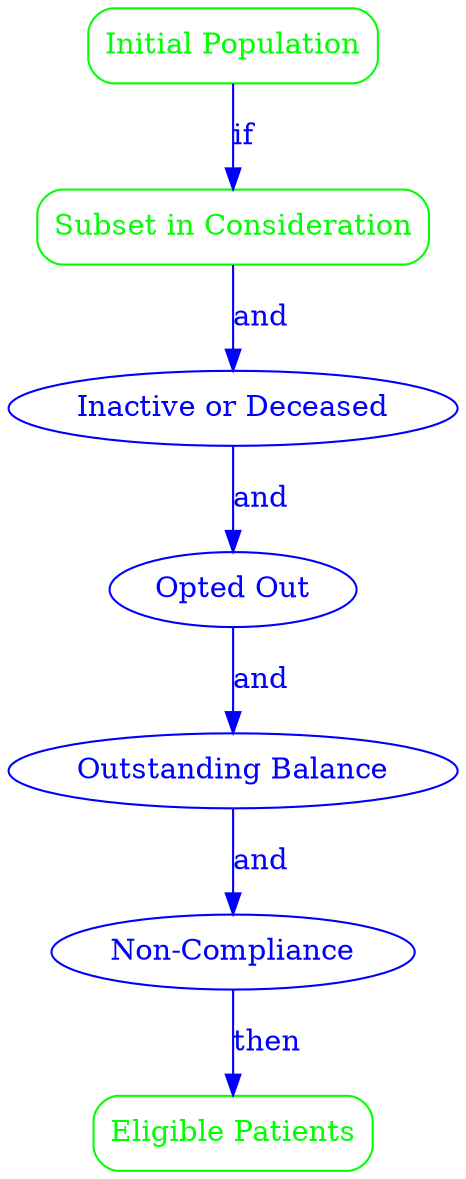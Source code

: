 digraph {
    rankdir=TB;

    InitialPopulation [label="Initial Population", shape=box, style=rounded, color=green, fontcolor=green, comment="The initial population includes all patients registered within the healthcare facility's electronic health record (EHR) system who have an active status and are eligible for scheduling appointments."];
    SubsetConsideration [label="Subset in Consideration", shape=box, style=rounded, color=green, fontcolor=green, comment="The subset in consideration consists of patients from the initial population who have requested an appointment or have been identified by healthcare providers as needing a follow-up appointment within the next 30 days."];
    InactiveDeceased [label="Inactive or Deceased", shape=ellipse, color=blue, fontcolor=blue, comment="Patients who have been marked as inactive or deceased in the EHR system."];
    OptedOut [label="Opted Out", shape=ellipse, color=blue, fontcolor=blue, comment="Patients who have explicitly opted out of receiving appointment scheduling services."];
    OutstandingBalance [label="Outstanding Balance", shape=ellipse, color=blue, fontcolor=blue, comment="Patients who have an outstanding balance that exceeds the threshold defined by the facility's billing policy, unless a payment plan is in place."];
    NonCompliance [label="Non-Compliance", shape=ellipse, color=blue, fontcolor=blue, comment="Patients who have been flagged for non-compliance with previous appointment attendance without valid reasons."];
    EligiblePatients [label="Eligible Patients", shape=box, style=rounded, color=green, fontcolor=green, comment="Eligible patients will be contacted to schedule an appointment."];

    InitialPopulation -> SubsetConsideration [label="if", color=blue, fontcolor=blue];
    SubsetConsideration -> InactiveDeceased [label="and", color=blue, fontcolor=blue];
    InactiveDeceased -> OptedOut [label="and", color=blue, fontcolor=blue];
    OptedOut -> OutstandingBalance [label="and", color=blue, fontcolor=blue];
    OutstandingBalance -> NonCompliance [label="and", color=blue, fontcolor=blue];
    NonCompliance -> EligiblePatients [label="then", color=blue, fontcolor=blue];
}